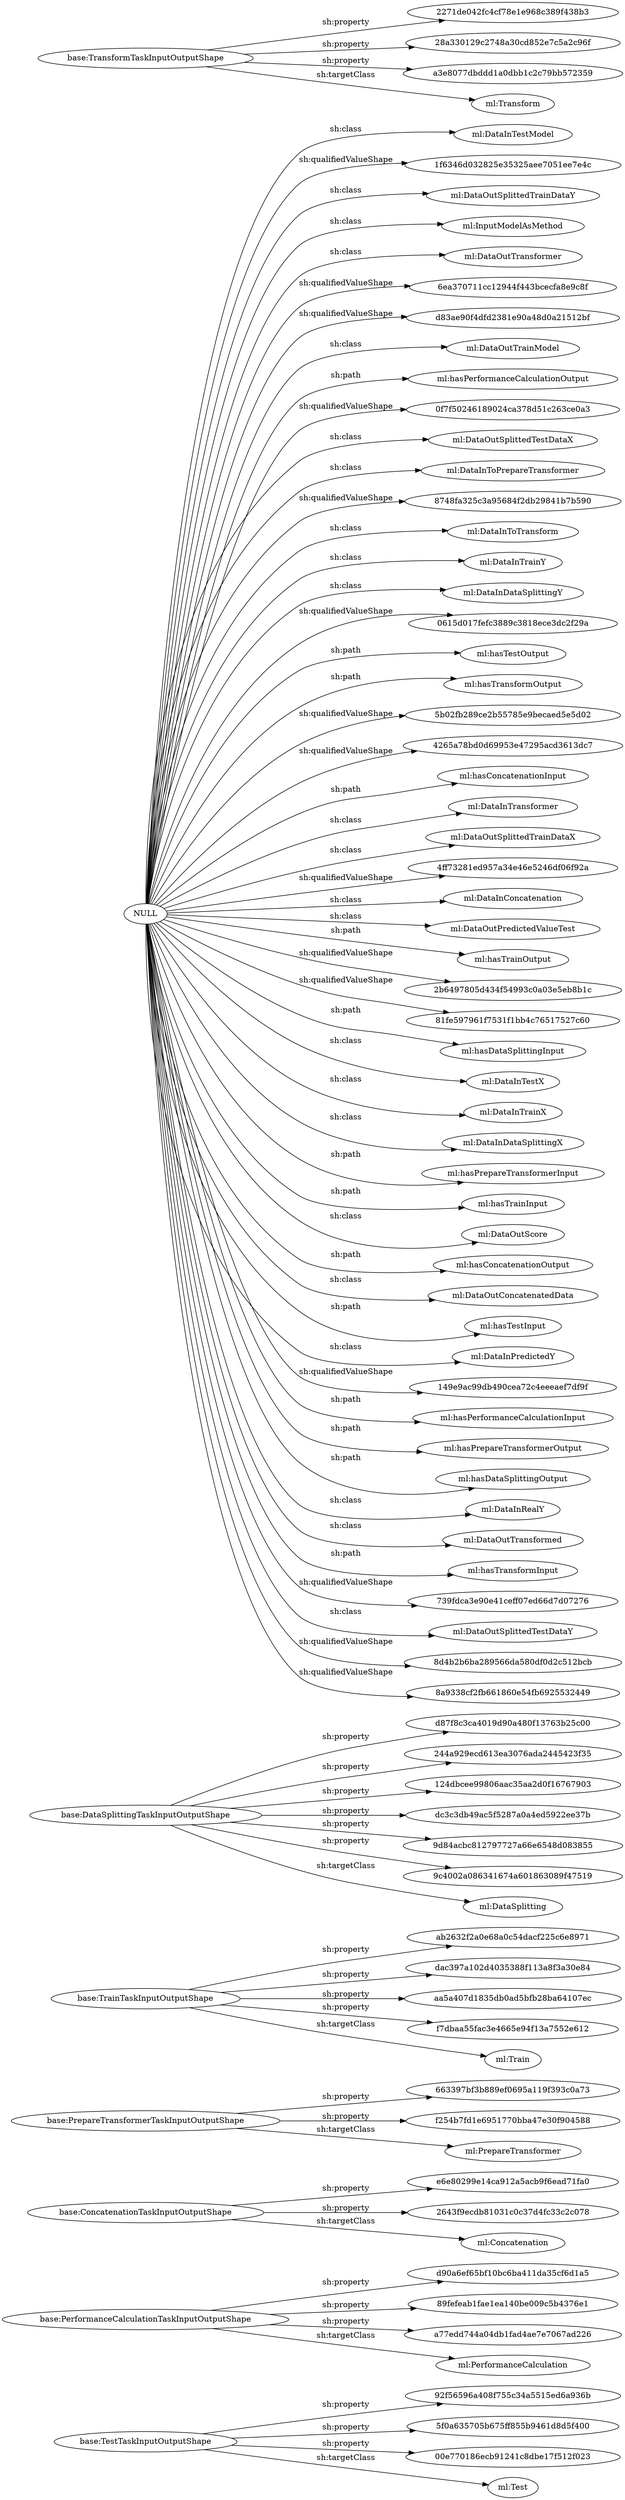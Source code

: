 digraph ar2dtool_diagram { 
rankdir=LR;
size="1501"
	"base:TestTaskInputOutputShape" -> "92f56596a408f755c34a5515ed6a936b" [ label = "sh:property" ];
	"base:TestTaskInputOutputShape" -> "5f0a635705b675ff855b9461d8d5f400" [ label = "sh:property" ];
	"base:TestTaskInputOutputShape" -> "00e770186ecb91241c8dbe17f512f023" [ label = "sh:property" ];
	"base:TestTaskInputOutputShape" -> "ml:Test" [ label = "sh:targetClass" ];
	"base:PerformanceCalculationTaskInputOutputShape" -> "d90a6ef65bf10bc6ba411da35cf6d1a5" [ label = "sh:property" ];
	"base:PerformanceCalculationTaskInputOutputShape" -> "89fefeab1fae1ea140be009c5b4376e1" [ label = "sh:property" ];
	"base:PerformanceCalculationTaskInputOutputShape" -> "a77edd744a04db1fad4ae7e7067ad226" [ label = "sh:property" ];
	"base:PerformanceCalculationTaskInputOutputShape" -> "ml:PerformanceCalculation" [ label = "sh:targetClass" ];
	"base:ConcatenationTaskInputOutputShape" -> "e6e80299e14ca912a5acb9f6ead71fa0" [ label = "sh:property" ];
	"base:ConcatenationTaskInputOutputShape" -> "2643f9ecdb81031c0c37d4fc33c2c078" [ label = "sh:property" ];
	"base:ConcatenationTaskInputOutputShape" -> "ml:Concatenation" [ label = "sh:targetClass" ];
	"base:PrepareTransformerTaskInputOutputShape" -> "663397bf3b889ef0695a119f393c0a73" [ label = "sh:property" ];
	"base:PrepareTransformerTaskInputOutputShape" -> "f254b7fd1e6951770bba47e30f904588" [ label = "sh:property" ];
	"base:PrepareTransformerTaskInputOutputShape" -> "ml:PrepareTransformer" [ label = "sh:targetClass" ];
	"base:TrainTaskInputOutputShape" -> "ab2632f2a0e68a0c54dacf225c6e8971" [ label = "sh:property" ];
	"base:TrainTaskInputOutputShape" -> "dac397a102d4035388f113a8f3a30e84" [ label = "sh:property" ];
	"base:TrainTaskInputOutputShape" -> "aa5a407d1835db0ad5bfb28ba64107ec" [ label = "sh:property" ];
	"base:TrainTaskInputOutputShape" -> "f7dbaa55fac3e4665e94f13a7552e612" [ label = "sh:property" ];
	"base:TrainTaskInputOutputShape" -> "ml:Train" [ label = "sh:targetClass" ];
	"base:DataSplittingTaskInputOutputShape" -> "d87f8c3ca4019d90a480f13763b25c00" [ label = "sh:property" ];
	"base:DataSplittingTaskInputOutputShape" -> "244a929ecd613ea3076ada2445423f35" [ label = "sh:property" ];
	"base:DataSplittingTaskInputOutputShape" -> "124dbcee99806aac35aa2d0f16767903" [ label = "sh:property" ];
	"base:DataSplittingTaskInputOutputShape" -> "dc3c3db49ac5f5287a0a4ed5922ee37b" [ label = "sh:property" ];
	"base:DataSplittingTaskInputOutputShape" -> "9d84acbc812797727a66e6548d083855" [ label = "sh:property" ];
	"base:DataSplittingTaskInputOutputShape" -> "9c4002a086341674a601863089f47519" [ label = "sh:property" ];
	"base:DataSplittingTaskInputOutputShape" -> "ml:DataSplitting" [ label = "sh:targetClass" ];
	"NULL" -> "ml:DataInTestModel" [ label = "sh:class" ];
	"NULL" -> "1f6346d032825e35325aee7051ee7e4c" [ label = "sh:qualifiedValueShape" ];
	"NULL" -> "ml:DataOutSplittedTrainDataY" [ label = "sh:class" ];
	"NULL" -> "ml:InputModelAsMethod" [ label = "sh:class" ];
	"NULL" -> "ml:DataOutTransformer" [ label = "sh:class" ];
	"NULL" -> "6ea370711cc12944f443bcecfa8e9c8f" [ label = "sh:qualifiedValueShape" ];
	"NULL" -> "d83ae90f4dfd2381e90a48d0a21512bf" [ label = "sh:qualifiedValueShape" ];
	"NULL" -> "ml:DataOutTrainModel" [ label = "sh:class" ];
	"NULL" -> "ml:hasPerformanceCalculationOutput" [ label = "sh:path" ];
	"NULL" -> "0f7f50246189024ca378d51c263ce0a3" [ label = "sh:qualifiedValueShape" ];
	"NULL" -> "ml:DataOutSplittedTestDataX" [ label = "sh:class" ];
	"NULL" -> "ml:DataInToPrepareTransformer" [ label = "sh:class" ];
	"NULL" -> "8748fa325c3a95684f2db29841b7b590" [ label = "sh:qualifiedValueShape" ];
	"NULL" -> "ml:DataInToTransform" [ label = "sh:class" ];
	"NULL" -> "ml:DataInTrainY" [ label = "sh:class" ];
	"NULL" -> "ml:DataInDataSplittingY" [ label = "sh:class" ];
	"NULL" -> "0615d017fefc3889c3818ece3dc2f29a" [ label = "sh:qualifiedValueShape" ];
	"NULL" -> "ml:hasTestOutput" [ label = "sh:path" ];
	"NULL" -> "ml:hasTransformOutput" [ label = "sh:path" ];
	"NULL" -> "5b02fb289ce2b55785e9becaed5e5d02" [ label = "sh:qualifiedValueShape" ];
	"NULL" -> "4265a78bd0d69953e47295acd3613dc7" [ label = "sh:qualifiedValueShape" ];
	"NULL" -> "ml:hasConcatenationInput" [ label = "sh:path" ];
	"NULL" -> "ml:DataInTransformer" [ label = "sh:class" ];
	"NULL" -> "ml:DataOutSplittedTrainDataX" [ label = "sh:class" ];
	"NULL" -> "4ff73281ed957a34e46e5246df06f92a" [ label = "sh:qualifiedValueShape" ];
	"NULL" -> "ml:DataInConcatenation" [ label = "sh:class" ];
	"NULL" -> "ml:DataOutPredictedValueTest" [ label = "sh:class" ];
	"NULL" -> "ml:hasTrainOutput" [ label = "sh:path" ];
	"NULL" -> "2b6497805d434f54993c0a03e5eb8b1c" [ label = "sh:qualifiedValueShape" ];
	"NULL" -> "81fe597961f7531f1bb4c76517527c60" [ label = "sh:qualifiedValueShape" ];
	"NULL" -> "ml:hasDataSplittingInput" [ label = "sh:path" ];
	"NULL" -> "ml:DataInTestX" [ label = "sh:class" ];
	"NULL" -> "ml:DataInTrainX" [ label = "sh:class" ];
	"NULL" -> "ml:DataInDataSplittingX" [ label = "sh:class" ];
	"NULL" -> "ml:hasPrepareTransformerInput" [ label = "sh:path" ];
	"NULL" -> "ml:hasTrainInput" [ label = "sh:path" ];
	"NULL" -> "ml:DataOutScore" [ label = "sh:class" ];
	"NULL" -> "ml:hasConcatenationOutput" [ label = "sh:path" ];
	"NULL" -> "ml:DataOutConcatenatedData" [ label = "sh:class" ];
	"NULL" -> "ml:hasTestInput" [ label = "sh:path" ];
	"NULL" -> "ml:DataInPredictedY" [ label = "sh:class" ];
	"NULL" -> "149e9ac99db490cea72c4eeeaef7df9f" [ label = "sh:qualifiedValueShape" ];
	"NULL" -> "ml:hasPerformanceCalculationInput" [ label = "sh:path" ];
	"NULL" -> "ml:hasPrepareTransformerOutput" [ label = "sh:path" ];
	"NULL" -> "ml:hasDataSplittingOutput" [ label = "sh:path" ];
	"NULL" -> "ml:DataInRealY" [ label = "sh:class" ];
	"NULL" -> "ml:DataOutTransformed" [ label = "sh:class" ];
	"NULL" -> "ml:hasTransformInput" [ label = "sh:path" ];
	"NULL" -> "739fdca3e90e41ceff07ed66d7d07276" [ label = "sh:qualifiedValueShape" ];
	"NULL" -> "ml:DataOutSplittedTestDataY" [ label = "sh:class" ];
	"NULL" -> "8d4b2b6ba289566da580df0d2c512bcb" [ label = "sh:qualifiedValueShape" ];
	"NULL" -> "8a9338cf2fb661860e54fb6925532449" [ label = "sh:qualifiedValueShape" ];
	"base:TransformTaskInputOutputShape" -> "2271de042fc4cf78e1e968c389f438b3" [ label = "sh:property" ];
	"base:TransformTaskInputOutputShape" -> "28a330129c2748a30cd852e7c5a2c96f" [ label = "sh:property" ];
	"base:TransformTaskInputOutputShape" -> "a3e8077dbddd1a0dbb1c2c79bb572359" [ label = "sh:property" ];
	"base:TransformTaskInputOutputShape" -> "ml:Transform" [ label = "sh:targetClass" ];

}
